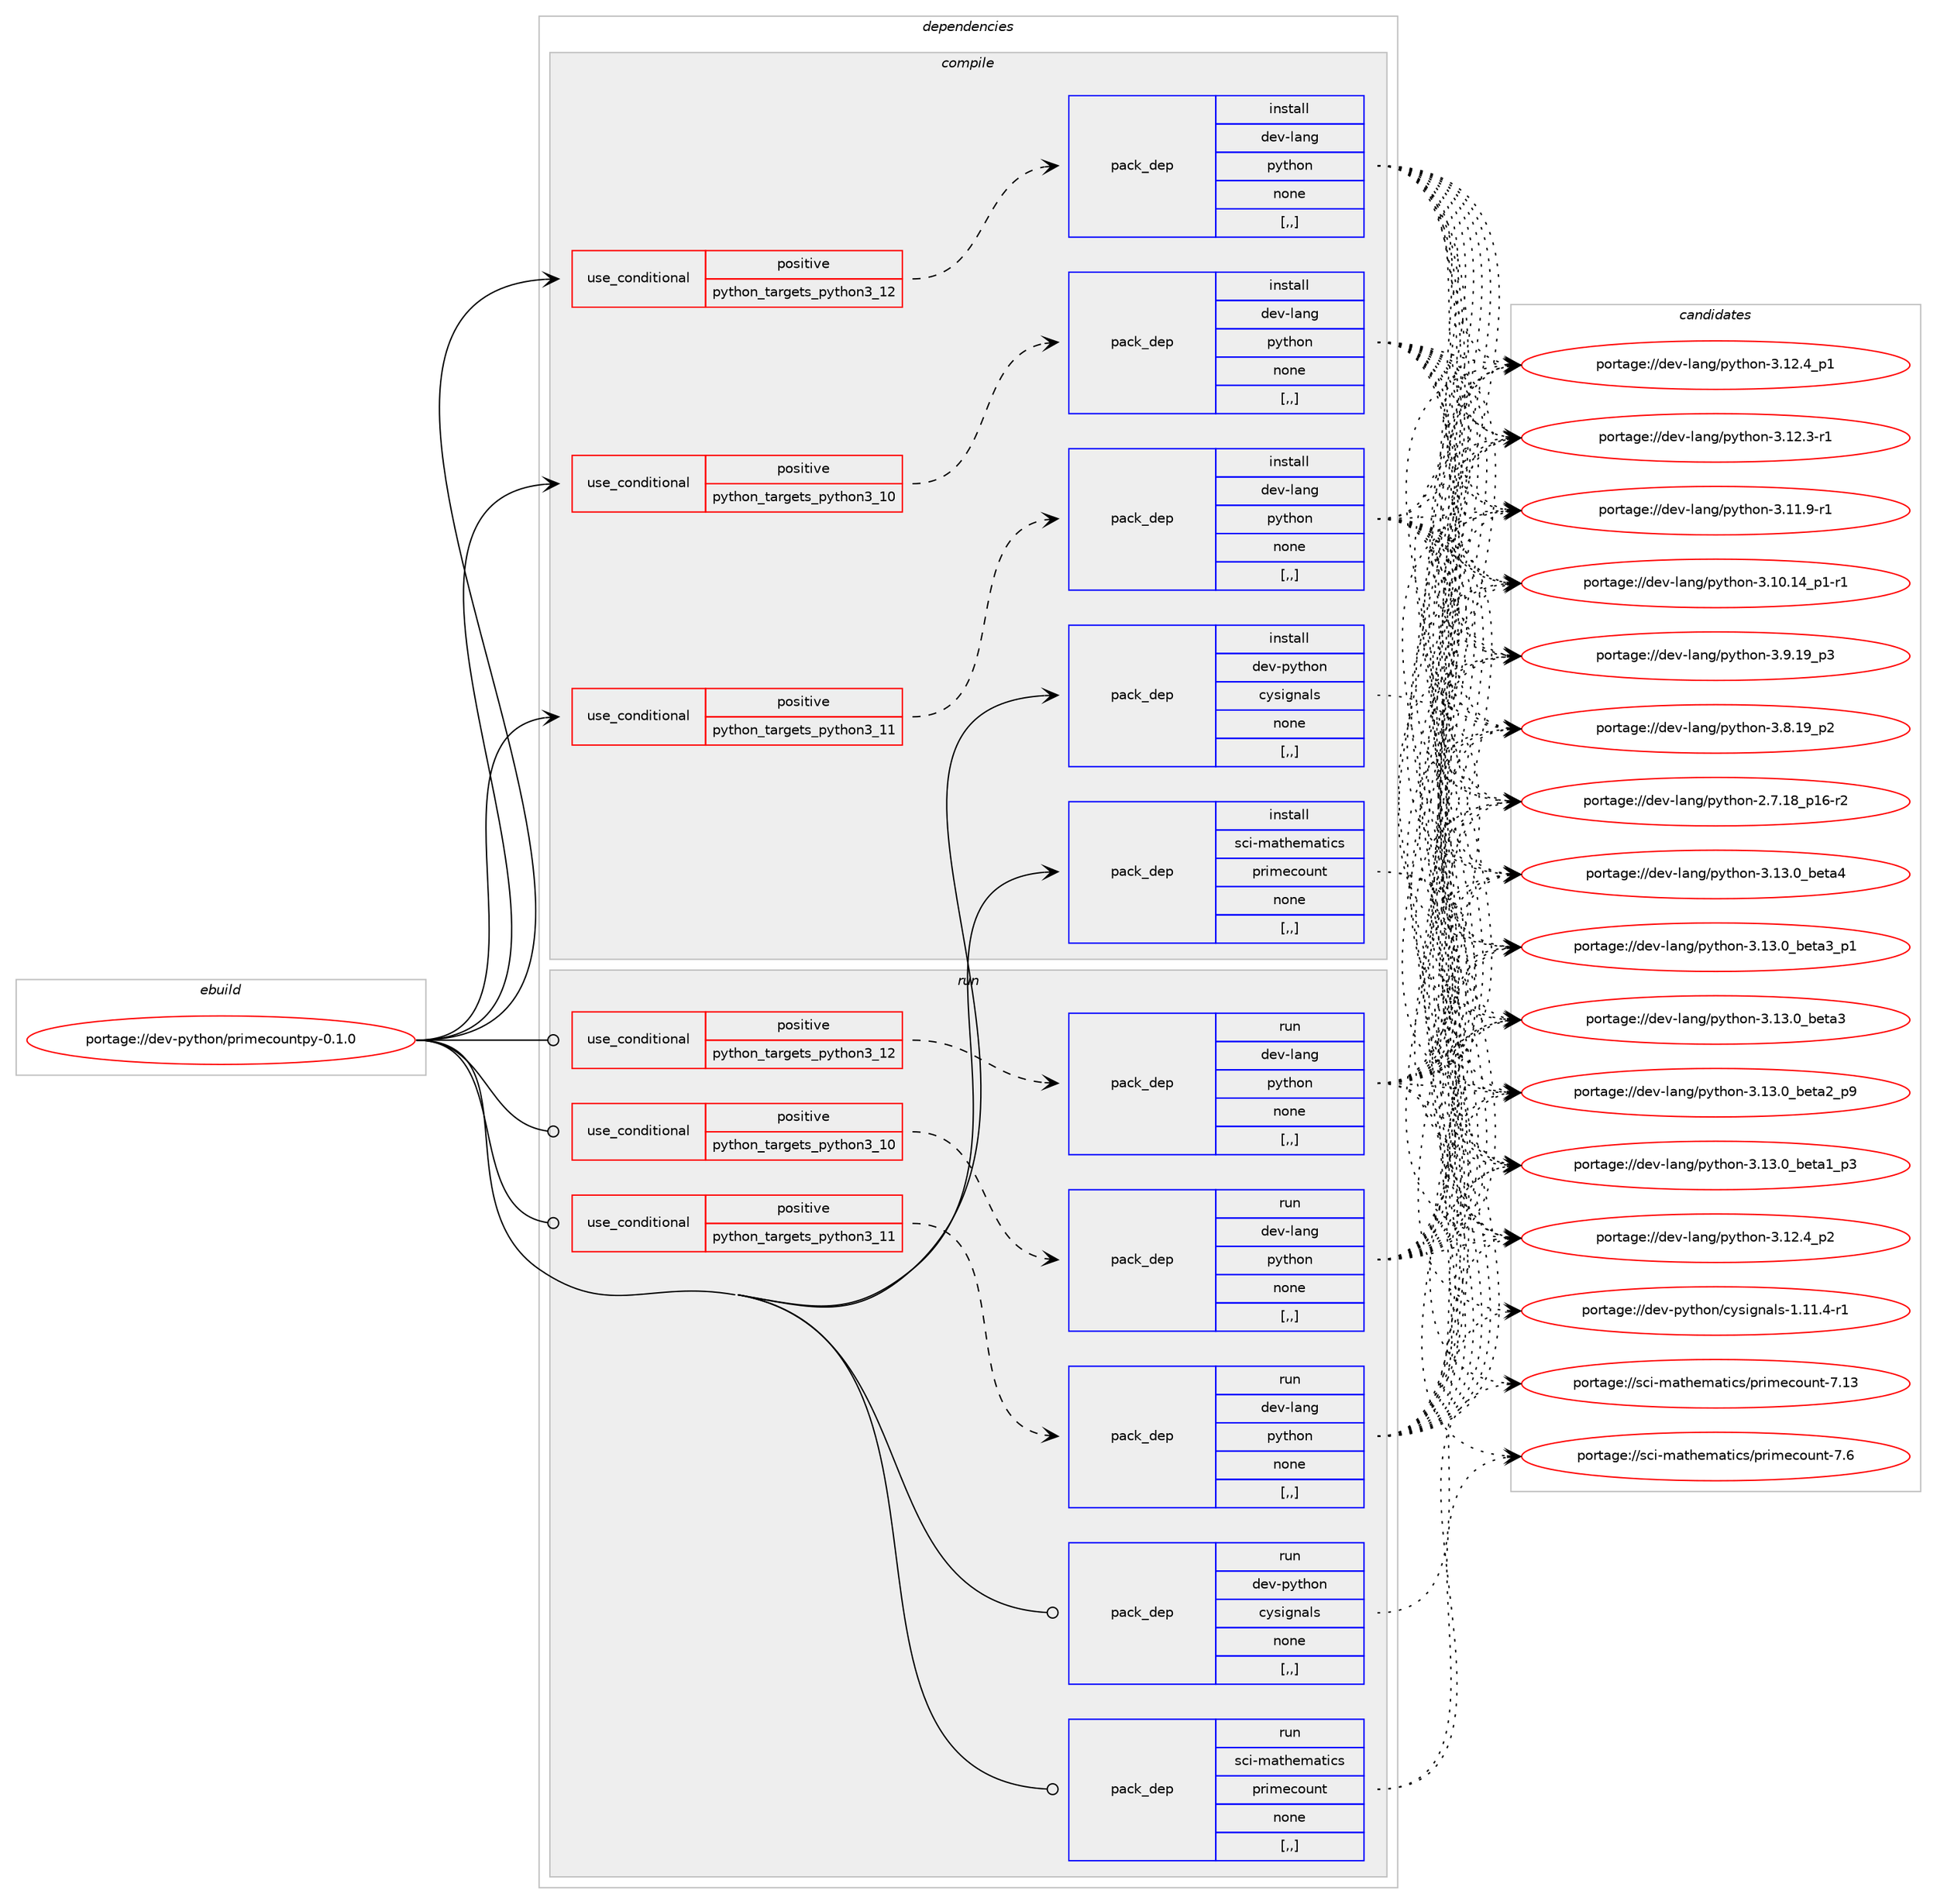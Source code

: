 digraph prolog {

# *************
# Graph options
# *************

newrank=true;
concentrate=true;
compound=true;
graph [rankdir=LR,fontname=Helvetica,fontsize=10,ranksep=1.5];#, ranksep=2.5, nodesep=0.2];
edge  [arrowhead=vee];
node  [fontname=Helvetica,fontsize=10];

# **********
# The ebuild
# **********

subgraph cluster_leftcol {
color=gray;
label=<<i>ebuild</i>>;
id [label="portage://dev-python/primecountpy-0.1.0", color=red, width=4, href="../dev-python/primecountpy-0.1.0.svg"];
}

# ****************
# The dependencies
# ****************

subgraph cluster_midcol {
color=gray;
label=<<i>dependencies</i>>;
subgraph cluster_compile {
fillcolor="#eeeeee";
style=filled;
label=<<i>compile</i>>;
subgraph cond36332 {
dependency155349 [label=<<TABLE BORDER="0" CELLBORDER="1" CELLSPACING="0" CELLPADDING="4"><TR><TD ROWSPAN="3" CELLPADDING="10">use_conditional</TD></TR><TR><TD>positive</TD></TR><TR><TD>python_targets_python3_10</TD></TR></TABLE>>, shape=none, color=red];
subgraph pack117766 {
dependency155350 [label=<<TABLE BORDER="0" CELLBORDER="1" CELLSPACING="0" CELLPADDING="4" WIDTH="220"><TR><TD ROWSPAN="6" CELLPADDING="30">pack_dep</TD></TR><TR><TD WIDTH="110">install</TD></TR><TR><TD>dev-lang</TD></TR><TR><TD>python</TD></TR><TR><TD>none</TD></TR><TR><TD>[,,]</TD></TR></TABLE>>, shape=none, color=blue];
}
dependency155349:e -> dependency155350:w [weight=20,style="dashed",arrowhead="vee"];
}
id:e -> dependency155349:w [weight=20,style="solid",arrowhead="vee"];
subgraph cond36333 {
dependency155351 [label=<<TABLE BORDER="0" CELLBORDER="1" CELLSPACING="0" CELLPADDING="4"><TR><TD ROWSPAN="3" CELLPADDING="10">use_conditional</TD></TR><TR><TD>positive</TD></TR><TR><TD>python_targets_python3_11</TD></TR></TABLE>>, shape=none, color=red];
subgraph pack117767 {
dependency155352 [label=<<TABLE BORDER="0" CELLBORDER="1" CELLSPACING="0" CELLPADDING="4" WIDTH="220"><TR><TD ROWSPAN="6" CELLPADDING="30">pack_dep</TD></TR><TR><TD WIDTH="110">install</TD></TR><TR><TD>dev-lang</TD></TR><TR><TD>python</TD></TR><TR><TD>none</TD></TR><TR><TD>[,,]</TD></TR></TABLE>>, shape=none, color=blue];
}
dependency155351:e -> dependency155352:w [weight=20,style="dashed",arrowhead="vee"];
}
id:e -> dependency155351:w [weight=20,style="solid",arrowhead="vee"];
subgraph cond36334 {
dependency155353 [label=<<TABLE BORDER="0" CELLBORDER="1" CELLSPACING="0" CELLPADDING="4"><TR><TD ROWSPAN="3" CELLPADDING="10">use_conditional</TD></TR><TR><TD>positive</TD></TR><TR><TD>python_targets_python3_12</TD></TR></TABLE>>, shape=none, color=red];
subgraph pack117768 {
dependency155354 [label=<<TABLE BORDER="0" CELLBORDER="1" CELLSPACING="0" CELLPADDING="4" WIDTH="220"><TR><TD ROWSPAN="6" CELLPADDING="30">pack_dep</TD></TR><TR><TD WIDTH="110">install</TD></TR><TR><TD>dev-lang</TD></TR><TR><TD>python</TD></TR><TR><TD>none</TD></TR><TR><TD>[,,]</TD></TR></TABLE>>, shape=none, color=blue];
}
dependency155353:e -> dependency155354:w [weight=20,style="dashed",arrowhead="vee"];
}
id:e -> dependency155353:w [weight=20,style="solid",arrowhead="vee"];
subgraph pack117769 {
dependency155355 [label=<<TABLE BORDER="0" CELLBORDER="1" CELLSPACING="0" CELLPADDING="4" WIDTH="220"><TR><TD ROWSPAN="6" CELLPADDING="30">pack_dep</TD></TR><TR><TD WIDTH="110">install</TD></TR><TR><TD>dev-python</TD></TR><TR><TD>cysignals</TD></TR><TR><TD>none</TD></TR><TR><TD>[,,]</TD></TR></TABLE>>, shape=none, color=blue];
}
id:e -> dependency155355:w [weight=20,style="solid",arrowhead="vee"];
subgraph pack117770 {
dependency155356 [label=<<TABLE BORDER="0" CELLBORDER="1" CELLSPACING="0" CELLPADDING="4" WIDTH="220"><TR><TD ROWSPAN="6" CELLPADDING="30">pack_dep</TD></TR><TR><TD WIDTH="110">install</TD></TR><TR><TD>sci-mathematics</TD></TR><TR><TD>primecount</TD></TR><TR><TD>none</TD></TR><TR><TD>[,,]</TD></TR></TABLE>>, shape=none, color=blue];
}
id:e -> dependency155356:w [weight=20,style="solid",arrowhead="vee"];
}
subgraph cluster_compileandrun {
fillcolor="#eeeeee";
style=filled;
label=<<i>compile and run</i>>;
}
subgraph cluster_run {
fillcolor="#eeeeee";
style=filled;
label=<<i>run</i>>;
subgraph cond36335 {
dependency155357 [label=<<TABLE BORDER="0" CELLBORDER="1" CELLSPACING="0" CELLPADDING="4"><TR><TD ROWSPAN="3" CELLPADDING="10">use_conditional</TD></TR><TR><TD>positive</TD></TR><TR><TD>python_targets_python3_10</TD></TR></TABLE>>, shape=none, color=red];
subgraph pack117771 {
dependency155358 [label=<<TABLE BORDER="0" CELLBORDER="1" CELLSPACING="0" CELLPADDING="4" WIDTH="220"><TR><TD ROWSPAN="6" CELLPADDING="30">pack_dep</TD></TR><TR><TD WIDTH="110">run</TD></TR><TR><TD>dev-lang</TD></TR><TR><TD>python</TD></TR><TR><TD>none</TD></TR><TR><TD>[,,]</TD></TR></TABLE>>, shape=none, color=blue];
}
dependency155357:e -> dependency155358:w [weight=20,style="dashed",arrowhead="vee"];
}
id:e -> dependency155357:w [weight=20,style="solid",arrowhead="odot"];
subgraph cond36336 {
dependency155359 [label=<<TABLE BORDER="0" CELLBORDER="1" CELLSPACING="0" CELLPADDING="4"><TR><TD ROWSPAN="3" CELLPADDING="10">use_conditional</TD></TR><TR><TD>positive</TD></TR><TR><TD>python_targets_python3_11</TD></TR></TABLE>>, shape=none, color=red];
subgraph pack117772 {
dependency155360 [label=<<TABLE BORDER="0" CELLBORDER="1" CELLSPACING="0" CELLPADDING="4" WIDTH="220"><TR><TD ROWSPAN="6" CELLPADDING="30">pack_dep</TD></TR><TR><TD WIDTH="110">run</TD></TR><TR><TD>dev-lang</TD></TR><TR><TD>python</TD></TR><TR><TD>none</TD></TR><TR><TD>[,,]</TD></TR></TABLE>>, shape=none, color=blue];
}
dependency155359:e -> dependency155360:w [weight=20,style="dashed",arrowhead="vee"];
}
id:e -> dependency155359:w [weight=20,style="solid",arrowhead="odot"];
subgraph cond36337 {
dependency155361 [label=<<TABLE BORDER="0" CELLBORDER="1" CELLSPACING="0" CELLPADDING="4"><TR><TD ROWSPAN="3" CELLPADDING="10">use_conditional</TD></TR><TR><TD>positive</TD></TR><TR><TD>python_targets_python3_12</TD></TR></TABLE>>, shape=none, color=red];
subgraph pack117773 {
dependency155362 [label=<<TABLE BORDER="0" CELLBORDER="1" CELLSPACING="0" CELLPADDING="4" WIDTH="220"><TR><TD ROWSPAN="6" CELLPADDING="30">pack_dep</TD></TR><TR><TD WIDTH="110">run</TD></TR><TR><TD>dev-lang</TD></TR><TR><TD>python</TD></TR><TR><TD>none</TD></TR><TR><TD>[,,]</TD></TR></TABLE>>, shape=none, color=blue];
}
dependency155361:e -> dependency155362:w [weight=20,style="dashed",arrowhead="vee"];
}
id:e -> dependency155361:w [weight=20,style="solid",arrowhead="odot"];
subgraph pack117774 {
dependency155363 [label=<<TABLE BORDER="0" CELLBORDER="1" CELLSPACING="0" CELLPADDING="4" WIDTH="220"><TR><TD ROWSPAN="6" CELLPADDING="30">pack_dep</TD></TR><TR><TD WIDTH="110">run</TD></TR><TR><TD>dev-python</TD></TR><TR><TD>cysignals</TD></TR><TR><TD>none</TD></TR><TR><TD>[,,]</TD></TR></TABLE>>, shape=none, color=blue];
}
id:e -> dependency155363:w [weight=20,style="solid",arrowhead="odot"];
subgraph pack117775 {
dependency155364 [label=<<TABLE BORDER="0" CELLBORDER="1" CELLSPACING="0" CELLPADDING="4" WIDTH="220"><TR><TD ROWSPAN="6" CELLPADDING="30">pack_dep</TD></TR><TR><TD WIDTH="110">run</TD></TR><TR><TD>sci-mathematics</TD></TR><TR><TD>primecount</TD></TR><TR><TD>none</TD></TR><TR><TD>[,,]</TD></TR></TABLE>>, shape=none, color=blue];
}
id:e -> dependency155364:w [weight=20,style="solid",arrowhead="odot"];
}
}

# **************
# The candidates
# **************

subgraph cluster_choices {
rank=same;
color=gray;
label=<<i>candidates</i>>;

subgraph choice117766 {
color=black;
nodesep=1;
choice1001011184510897110103471121211161041111104551464951464895981011169752 [label="portage://dev-lang/python-3.13.0_beta4", color=red, width=4,href="../dev-lang/python-3.13.0_beta4.svg"];
choice10010111845108971101034711212111610411111045514649514648959810111697519511249 [label="portage://dev-lang/python-3.13.0_beta3_p1", color=red, width=4,href="../dev-lang/python-3.13.0_beta3_p1.svg"];
choice1001011184510897110103471121211161041111104551464951464895981011169751 [label="portage://dev-lang/python-3.13.0_beta3", color=red, width=4,href="../dev-lang/python-3.13.0_beta3.svg"];
choice10010111845108971101034711212111610411111045514649514648959810111697509511257 [label="portage://dev-lang/python-3.13.0_beta2_p9", color=red, width=4,href="../dev-lang/python-3.13.0_beta2_p9.svg"];
choice10010111845108971101034711212111610411111045514649514648959810111697499511251 [label="portage://dev-lang/python-3.13.0_beta1_p3", color=red, width=4,href="../dev-lang/python-3.13.0_beta1_p3.svg"];
choice100101118451089711010347112121116104111110455146495046529511250 [label="portage://dev-lang/python-3.12.4_p2", color=red, width=4,href="../dev-lang/python-3.12.4_p2.svg"];
choice100101118451089711010347112121116104111110455146495046529511249 [label="portage://dev-lang/python-3.12.4_p1", color=red, width=4,href="../dev-lang/python-3.12.4_p1.svg"];
choice100101118451089711010347112121116104111110455146495046514511449 [label="portage://dev-lang/python-3.12.3-r1", color=red, width=4,href="../dev-lang/python-3.12.3-r1.svg"];
choice100101118451089711010347112121116104111110455146494946574511449 [label="portage://dev-lang/python-3.11.9-r1", color=red, width=4,href="../dev-lang/python-3.11.9-r1.svg"];
choice100101118451089711010347112121116104111110455146494846495295112494511449 [label="portage://dev-lang/python-3.10.14_p1-r1", color=red, width=4,href="../dev-lang/python-3.10.14_p1-r1.svg"];
choice100101118451089711010347112121116104111110455146574649579511251 [label="portage://dev-lang/python-3.9.19_p3", color=red, width=4,href="../dev-lang/python-3.9.19_p3.svg"];
choice100101118451089711010347112121116104111110455146564649579511250 [label="portage://dev-lang/python-3.8.19_p2", color=red, width=4,href="../dev-lang/python-3.8.19_p2.svg"];
choice100101118451089711010347112121116104111110455046554649569511249544511450 [label="portage://dev-lang/python-2.7.18_p16-r2", color=red, width=4,href="../dev-lang/python-2.7.18_p16-r2.svg"];
dependency155350:e -> choice1001011184510897110103471121211161041111104551464951464895981011169752:w [style=dotted,weight="100"];
dependency155350:e -> choice10010111845108971101034711212111610411111045514649514648959810111697519511249:w [style=dotted,weight="100"];
dependency155350:e -> choice1001011184510897110103471121211161041111104551464951464895981011169751:w [style=dotted,weight="100"];
dependency155350:e -> choice10010111845108971101034711212111610411111045514649514648959810111697509511257:w [style=dotted,weight="100"];
dependency155350:e -> choice10010111845108971101034711212111610411111045514649514648959810111697499511251:w [style=dotted,weight="100"];
dependency155350:e -> choice100101118451089711010347112121116104111110455146495046529511250:w [style=dotted,weight="100"];
dependency155350:e -> choice100101118451089711010347112121116104111110455146495046529511249:w [style=dotted,weight="100"];
dependency155350:e -> choice100101118451089711010347112121116104111110455146495046514511449:w [style=dotted,weight="100"];
dependency155350:e -> choice100101118451089711010347112121116104111110455146494946574511449:w [style=dotted,weight="100"];
dependency155350:e -> choice100101118451089711010347112121116104111110455146494846495295112494511449:w [style=dotted,weight="100"];
dependency155350:e -> choice100101118451089711010347112121116104111110455146574649579511251:w [style=dotted,weight="100"];
dependency155350:e -> choice100101118451089711010347112121116104111110455146564649579511250:w [style=dotted,weight="100"];
dependency155350:e -> choice100101118451089711010347112121116104111110455046554649569511249544511450:w [style=dotted,weight="100"];
}
subgraph choice117767 {
color=black;
nodesep=1;
choice1001011184510897110103471121211161041111104551464951464895981011169752 [label="portage://dev-lang/python-3.13.0_beta4", color=red, width=4,href="../dev-lang/python-3.13.0_beta4.svg"];
choice10010111845108971101034711212111610411111045514649514648959810111697519511249 [label="portage://dev-lang/python-3.13.0_beta3_p1", color=red, width=4,href="../dev-lang/python-3.13.0_beta3_p1.svg"];
choice1001011184510897110103471121211161041111104551464951464895981011169751 [label="portage://dev-lang/python-3.13.0_beta3", color=red, width=4,href="../dev-lang/python-3.13.0_beta3.svg"];
choice10010111845108971101034711212111610411111045514649514648959810111697509511257 [label="portage://dev-lang/python-3.13.0_beta2_p9", color=red, width=4,href="../dev-lang/python-3.13.0_beta2_p9.svg"];
choice10010111845108971101034711212111610411111045514649514648959810111697499511251 [label="portage://dev-lang/python-3.13.0_beta1_p3", color=red, width=4,href="../dev-lang/python-3.13.0_beta1_p3.svg"];
choice100101118451089711010347112121116104111110455146495046529511250 [label="portage://dev-lang/python-3.12.4_p2", color=red, width=4,href="../dev-lang/python-3.12.4_p2.svg"];
choice100101118451089711010347112121116104111110455146495046529511249 [label="portage://dev-lang/python-3.12.4_p1", color=red, width=4,href="../dev-lang/python-3.12.4_p1.svg"];
choice100101118451089711010347112121116104111110455146495046514511449 [label="portage://dev-lang/python-3.12.3-r1", color=red, width=4,href="../dev-lang/python-3.12.3-r1.svg"];
choice100101118451089711010347112121116104111110455146494946574511449 [label="portage://dev-lang/python-3.11.9-r1", color=red, width=4,href="../dev-lang/python-3.11.9-r1.svg"];
choice100101118451089711010347112121116104111110455146494846495295112494511449 [label="portage://dev-lang/python-3.10.14_p1-r1", color=red, width=4,href="../dev-lang/python-3.10.14_p1-r1.svg"];
choice100101118451089711010347112121116104111110455146574649579511251 [label="portage://dev-lang/python-3.9.19_p3", color=red, width=4,href="../dev-lang/python-3.9.19_p3.svg"];
choice100101118451089711010347112121116104111110455146564649579511250 [label="portage://dev-lang/python-3.8.19_p2", color=red, width=4,href="../dev-lang/python-3.8.19_p2.svg"];
choice100101118451089711010347112121116104111110455046554649569511249544511450 [label="portage://dev-lang/python-2.7.18_p16-r2", color=red, width=4,href="../dev-lang/python-2.7.18_p16-r2.svg"];
dependency155352:e -> choice1001011184510897110103471121211161041111104551464951464895981011169752:w [style=dotted,weight="100"];
dependency155352:e -> choice10010111845108971101034711212111610411111045514649514648959810111697519511249:w [style=dotted,weight="100"];
dependency155352:e -> choice1001011184510897110103471121211161041111104551464951464895981011169751:w [style=dotted,weight="100"];
dependency155352:e -> choice10010111845108971101034711212111610411111045514649514648959810111697509511257:w [style=dotted,weight="100"];
dependency155352:e -> choice10010111845108971101034711212111610411111045514649514648959810111697499511251:w [style=dotted,weight="100"];
dependency155352:e -> choice100101118451089711010347112121116104111110455146495046529511250:w [style=dotted,weight="100"];
dependency155352:e -> choice100101118451089711010347112121116104111110455146495046529511249:w [style=dotted,weight="100"];
dependency155352:e -> choice100101118451089711010347112121116104111110455146495046514511449:w [style=dotted,weight="100"];
dependency155352:e -> choice100101118451089711010347112121116104111110455146494946574511449:w [style=dotted,weight="100"];
dependency155352:e -> choice100101118451089711010347112121116104111110455146494846495295112494511449:w [style=dotted,weight="100"];
dependency155352:e -> choice100101118451089711010347112121116104111110455146574649579511251:w [style=dotted,weight="100"];
dependency155352:e -> choice100101118451089711010347112121116104111110455146564649579511250:w [style=dotted,weight="100"];
dependency155352:e -> choice100101118451089711010347112121116104111110455046554649569511249544511450:w [style=dotted,weight="100"];
}
subgraph choice117768 {
color=black;
nodesep=1;
choice1001011184510897110103471121211161041111104551464951464895981011169752 [label="portage://dev-lang/python-3.13.0_beta4", color=red, width=4,href="../dev-lang/python-3.13.0_beta4.svg"];
choice10010111845108971101034711212111610411111045514649514648959810111697519511249 [label="portage://dev-lang/python-3.13.0_beta3_p1", color=red, width=4,href="../dev-lang/python-3.13.0_beta3_p1.svg"];
choice1001011184510897110103471121211161041111104551464951464895981011169751 [label="portage://dev-lang/python-3.13.0_beta3", color=red, width=4,href="../dev-lang/python-3.13.0_beta3.svg"];
choice10010111845108971101034711212111610411111045514649514648959810111697509511257 [label="portage://dev-lang/python-3.13.0_beta2_p9", color=red, width=4,href="../dev-lang/python-3.13.0_beta2_p9.svg"];
choice10010111845108971101034711212111610411111045514649514648959810111697499511251 [label="portage://dev-lang/python-3.13.0_beta1_p3", color=red, width=4,href="../dev-lang/python-3.13.0_beta1_p3.svg"];
choice100101118451089711010347112121116104111110455146495046529511250 [label="portage://dev-lang/python-3.12.4_p2", color=red, width=4,href="../dev-lang/python-3.12.4_p2.svg"];
choice100101118451089711010347112121116104111110455146495046529511249 [label="portage://dev-lang/python-3.12.4_p1", color=red, width=4,href="../dev-lang/python-3.12.4_p1.svg"];
choice100101118451089711010347112121116104111110455146495046514511449 [label="portage://dev-lang/python-3.12.3-r1", color=red, width=4,href="../dev-lang/python-3.12.3-r1.svg"];
choice100101118451089711010347112121116104111110455146494946574511449 [label="portage://dev-lang/python-3.11.9-r1", color=red, width=4,href="../dev-lang/python-3.11.9-r1.svg"];
choice100101118451089711010347112121116104111110455146494846495295112494511449 [label="portage://dev-lang/python-3.10.14_p1-r1", color=red, width=4,href="../dev-lang/python-3.10.14_p1-r1.svg"];
choice100101118451089711010347112121116104111110455146574649579511251 [label="portage://dev-lang/python-3.9.19_p3", color=red, width=4,href="../dev-lang/python-3.9.19_p3.svg"];
choice100101118451089711010347112121116104111110455146564649579511250 [label="portage://dev-lang/python-3.8.19_p2", color=red, width=4,href="../dev-lang/python-3.8.19_p2.svg"];
choice100101118451089711010347112121116104111110455046554649569511249544511450 [label="portage://dev-lang/python-2.7.18_p16-r2", color=red, width=4,href="../dev-lang/python-2.7.18_p16-r2.svg"];
dependency155354:e -> choice1001011184510897110103471121211161041111104551464951464895981011169752:w [style=dotted,weight="100"];
dependency155354:e -> choice10010111845108971101034711212111610411111045514649514648959810111697519511249:w [style=dotted,weight="100"];
dependency155354:e -> choice1001011184510897110103471121211161041111104551464951464895981011169751:w [style=dotted,weight="100"];
dependency155354:e -> choice10010111845108971101034711212111610411111045514649514648959810111697509511257:w [style=dotted,weight="100"];
dependency155354:e -> choice10010111845108971101034711212111610411111045514649514648959810111697499511251:w [style=dotted,weight="100"];
dependency155354:e -> choice100101118451089711010347112121116104111110455146495046529511250:w [style=dotted,weight="100"];
dependency155354:e -> choice100101118451089711010347112121116104111110455146495046529511249:w [style=dotted,weight="100"];
dependency155354:e -> choice100101118451089711010347112121116104111110455146495046514511449:w [style=dotted,weight="100"];
dependency155354:e -> choice100101118451089711010347112121116104111110455146494946574511449:w [style=dotted,weight="100"];
dependency155354:e -> choice100101118451089711010347112121116104111110455146494846495295112494511449:w [style=dotted,weight="100"];
dependency155354:e -> choice100101118451089711010347112121116104111110455146574649579511251:w [style=dotted,weight="100"];
dependency155354:e -> choice100101118451089711010347112121116104111110455146564649579511250:w [style=dotted,weight="100"];
dependency155354:e -> choice100101118451089711010347112121116104111110455046554649569511249544511450:w [style=dotted,weight="100"];
}
subgraph choice117769 {
color=black;
nodesep=1;
choice10010111845112121116104111110479912111510510311097108115454946494946524511449 [label="portage://dev-python/cysignals-1.11.4-r1", color=red, width=4,href="../dev-python/cysignals-1.11.4-r1.svg"];
dependency155355:e -> choice10010111845112121116104111110479912111510510311097108115454946494946524511449:w [style=dotted,weight="100"];
}
subgraph choice117770 {
color=black;
nodesep=1;
choice115991054510997116104101109971161059911547112114105109101991111171101164555464951 [label="portage://sci-mathematics/primecount-7.13", color=red, width=4,href="../sci-mathematics/primecount-7.13.svg"];
choice1159910545109971161041011099711610599115471121141051091019911111711011645554654 [label="portage://sci-mathematics/primecount-7.6", color=red, width=4,href="../sci-mathematics/primecount-7.6.svg"];
dependency155356:e -> choice115991054510997116104101109971161059911547112114105109101991111171101164555464951:w [style=dotted,weight="100"];
dependency155356:e -> choice1159910545109971161041011099711610599115471121141051091019911111711011645554654:w [style=dotted,weight="100"];
}
subgraph choice117771 {
color=black;
nodesep=1;
choice1001011184510897110103471121211161041111104551464951464895981011169752 [label="portage://dev-lang/python-3.13.0_beta4", color=red, width=4,href="../dev-lang/python-3.13.0_beta4.svg"];
choice10010111845108971101034711212111610411111045514649514648959810111697519511249 [label="portage://dev-lang/python-3.13.0_beta3_p1", color=red, width=4,href="../dev-lang/python-3.13.0_beta3_p1.svg"];
choice1001011184510897110103471121211161041111104551464951464895981011169751 [label="portage://dev-lang/python-3.13.0_beta3", color=red, width=4,href="../dev-lang/python-3.13.0_beta3.svg"];
choice10010111845108971101034711212111610411111045514649514648959810111697509511257 [label="portage://dev-lang/python-3.13.0_beta2_p9", color=red, width=4,href="../dev-lang/python-3.13.0_beta2_p9.svg"];
choice10010111845108971101034711212111610411111045514649514648959810111697499511251 [label="portage://dev-lang/python-3.13.0_beta1_p3", color=red, width=4,href="../dev-lang/python-3.13.0_beta1_p3.svg"];
choice100101118451089711010347112121116104111110455146495046529511250 [label="portage://dev-lang/python-3.12.4_p2", color=red, width=4,href="../dev-lang/python-3.12.4_p2.svg"];
choice100101118451089711010347112121116104111110455146495046529511249 [label="portage://dev-lang/python-3.12.4_p1", color=red, width=4,href="../dev-lang/python-3.12.4_p1.svg"];
choice100101118451089711010347112121116104111110455146495046514511449 [label="portage://dev-lang/python-3.12.3-r1", color=red, width=4,href="../dev-lang/python-3.12.3-r1.svg"];
choice100101118451089711010347112121116104111110455146494946574511449 [label="portage://dev-lang/python-3.11.9-r1", color=red, width=4,href="../dev-lang/python-3.11.9-r1.svg"];
choice100101118451089711010347112121116104111110455146494846495295112494511449 [label="portage://dev-lang/python-3.10.14_p1-r1", color=red, width=4,href="../dev-lang/python-3.10.14_p1-r1.svg"];
choice100101118451089711010347112121116104111110455146574649579511251 [label="portage://dev-lang/python-3.9.19_p3", color=red, width=4,href="../dev-lang/python-3.9.19_p3.svg"];
choice100101118451089711010347112121116104111110455146564649579511250 [label="portage://dev-lang/python-3.8.19_p2", color=red, width=4,href="../dev-lang/python-3.8.19_p2.svg"];
choice100101118451089711010347112121116104111110455046554649569511249544511450 [label="portage://dev-lang/python-2.7.18_p16-r2", color=red, width=4,href="../dev-lang/python-2.7.18_p16-r2.svg"];
dependency155358:e -> choice1001011184510897110103471121211161041111104551464951464895981011169752:w [style=dotted,weight="100"];
dependency155358:e -> choice10010111845108971101034711212111610411111045514649514648959810111697519511249:w [style=dotted,weight="100"];
dependency155358:e -> choice1001011184510897110103471121211161041111104551464951464895981011169751:w [style=dotted,weight="100"];
dependency155358:e -> choice10010111845108971101034711212111610411111045514649514648959810111697509511257:w [style=dotted,weight="100"];
dependency155358:e -> choice10010111845108971101034711212111610411111045514649514648959810111697499511251:w [style=dotted,weight="100"];
dependency155358:e -> choice100101118451089711010347112121116104111110455146495046529511250:w [style=dotted,weight="100"];
dependency155358:e -> choice100101118451089711010347112121116104111110455146495046529511249:w [style=dotted,weight="100"];
dependency155358:e -> choice100101118451089711010347112121116104111110455146495046514511449:w [style=dotted,weight="100"];
dependency155358:e -> choice100101118451089711010347112121116104111110455146494946574511449:w [style=dotted,weight="100"];
dependency155358:e -> choice100101118451089711010347112121116104111110455146494846495295112494511449:w [style=dotted,weight="100"];
dependency155358:e -> choice100101118451089711010347112121116104111110455146574649579511251:w [style=dotted,weight="100"];
dependency155358:e -> choice100101118451089711010347112121116104111110455146564649579511250:w [style=dotted,weight="100"];
dependency155358:e -> choice100101118451089711010347112121116104111110455046554649569511249544511450:w [style=dotted,weight="100"];
}
subgraph choice117772 {
color=black;
nodesep=1;
choice1001011184510897110103471121211161041111104551464951464895981011169752 [label="portage://dev-lang/python-3.13.0_beta4", color=red, width=4,href="../dev-lang/python-3.13.0_beta4.svg"];
choice10010111845108971101034711212111610411111045514649514648959810111697519511249 [label="portage://dev-lang/python-3.13.0_beta3_p1", color=red, width=4,href="../dev-lang/python-3.13.0_beta3_p1.svg"];
choice1001011184510897110103471121211161041111104551464951464895981011169751 [label="portage://dev-lang/python-3.13.0_beta3", color=red, width=4,href="../dev-lang/python-3.13.0_beta3.svg"];
choice10010111845108971101034711212111610411111045514649514648959810111697509511257 [label="portage://dev-lang/python-3.13.0_beta2_p9", color=red, width=4,href="../dev-lang/python-3.13.0_beta2_p9.svg"];
choice10010111845108971101034711212111610411111045514649514648959810111697499511251 [label="portage://dev-lang/python-3.13.0_beta1_p3", color=red, width=4,href="../dev-lang/python-3.13.0_beta1_p3.svg"];
choice100101118451089711010347112121116104111110455146495046529511250 [label="portage://dev-lang/python-3.12.4_p2", color=red, width=4,href="../dev-lang/python-3.12.4_p2.svg"];
choice100101118451089711010347112121116104111110455146495046529511249 [label="portage://dev-lang/python-3.12.4_p1", color=red, width=4,href="../dev-lang/python-3.12.4_p1.svg"];
choice100101118451089711010347112121116104111110455146495046514511449 [label="portage://dev-lang/python-3.12.3-r1", color=red, width=4,href="../dev-lang/python-3.12.3-r1.svg"];
choice100101118451089711010347112121116104111110455146494946574511449 [label="portage://dev-lang/python-3.11.9-r1", color=red, width=4,href="../dev-lang/python-3.11.9-r1.svg"];
choice100101118451089711010347112121116104111110455146494846495295112494511449 [label="portage://dev-lang/python-3.10.14_p1-r1", color=red, width=4,href="../dev-lang/python-3.10.14_p1-r1.svg"];
choice100101118451089711010347112121116104111110455146574649579511251 [label="portage://dev-lang/python-3.9.19_p3", color=red, width=4,href="../dev-lang/python-3.9.19_p3.svg"];
choice100101118451089711010347112121116104111110455146564649579511250 [label="portage://dev-lang/python-3.8.19_p2", color=red, width=4,href="../dev-lang/python-3.8.19_p2.svg"];
choice100101118451089711010347112121116104111110455046554649569511249544511450 [label="portage://dev-lang/python-2.7.18_p16-r2", color=red, width=4,href="../dev-lang/python-2.7.18_p16-r2.svg"];
dependency155360:e -> choice1001011184510897110103471121211161041111104551464951464895981011169752:w [style=dotted,weight="100"];
dependency155360:e -> choice10010111845108971101034711212111610411111045514649514648959810111697519511249:w [style=dotted,weight="100"];
dependency155360:e -> choice1001011184510897110103471121211161041111104551464951464895981011169751:w [style=dotted,weight="100"];
dependency155360:e -> choice10010111845108971101034711212111610411111045514649514648959810111697509511257:w [style=dotted,weight="100"];
dependency155360:e -> choice10010111845108971101034711212111610411111045514649514648959810111697499511251:w [style=dotted,weight="100"];
dependency155360:e -> choice100101118451089711010347112121116104111110455146495046529511250:w [style=dotted,weight="100"];
dependency155360:e -> choice100101118451089711010347112121116104111110455146495046529511249:w [style=dotted,weight="100"];
dependency155360:e -> choice100101118451089711010347112121116104111110455146495046514511449:w [style=dotted,weight="100"];
dependency155360:e -> choice100101118451089711010347112121116104111110455146494946574511449:w [style=dotted,weight="100"];
dependency155360:e -> choice100101118451089711010347112121116104111110455146494846495295112494511449:w [style=dotted,weight="100"];
dependency155360:e -> choice100101118451089711010347112121116104111110455146574649579511251:w [style=dotted,weight="100"];
dependency155360:e -> choice100101118451089711010347112121116104111110455146564649579511250:w [style=dotted,weight="100"];
dependency155360:e -> choice100101118451089711010347112121116104111110455046554649569511249544511450:w [style=dotted,weight="100"];
}
subgraph choice117773 {
color=black;
nodesep=1;
choice1001011184510897110103471121211161041111104551464951464895981011169752 [label="portage://dev-lang/python-3.13.0_beta4", color=red, width=4,href="../dev-lang/python-3.13.0_beta4.svg"];
choice10010111845108971101034711212111610411111045514649514648959810111697519511249 [label="portage://dev-lang/python-3.13.0_beta3_p1", color=red, width=4,href="../dev-lang/python-3.13.0_beta3_p1.svg"];
choice1001011184510897110103471121211161041111104551464951464895981011169751 [label="portage://dev-lang/python-3.13.0_beta3", color=red, width=4,href="../dev-lang/python-3.13.0_beta3.svg"];
choice10010111845108971101034711212111610411111045514649514648959810111697509511257 [label="portage://dev-lang/python-3.13.0_beta2_p9", color=red, width=4,href="../dev-lang/python-3.13.0_beta2_p9.svg"];
choice10010111845108971101034711212111610411111045514649514648959810111697499511251 [label="portage://dev-lang/python-3.13.0_beta1_p3", color=red, width=4,href="../dev-lang/python-3.13.0_beta1_p3.svg"];
choice100101118451089711010347112121116104111110455146495046529511250 [label="portage://dev-lang/python-3.12.4_p2", color=red, width=4,href="../dev-lang/python-3.12.4_p2.svg"];
choice100101118451089711010347112121116104111110455146495046529511249 [label="portage://dev-lang/python-3.12.4_p1", color=red, width=4,href="../dev-lang/python-3.12.4_p1.svg"];
choice100101118451089711010347112121116104111110455146495046514511449 [label="portage://dev-lang/python-3.12.3-r1", color=red, width=4,href="../dev-lang/python-3.12.3-r1.svg"];
choice100101118451089711010347112121116104111110455146494946574511449 [label="portage://dev-lang/python-3.11.9-r1", color=red, width=4,href="../dev-lang/python-3.11.9-r1.svg"];
choice100101118451089711010347112121116104111110455146494846495295112494511449 [label="portage://dev-lang/python-3.10.14_p1-r1", color=red, width=4,href="../dev-lang/python-3.10.14_p1-r1.svg"];
choice100101118451089711010347112121116104111110455146574649579511251 [label="portage://dev-lang/python-3.9.19_p3", color=red, width=4,href="../dev-lang/python-3.9.19_p3.svg"];
choice100101118451089711010347112121116104111110455146564649579511250 [label="portage://dev-lang/python-3.8.19_p2", color=red, width=4,href="../dev-lang/python-3.8.19_p2.svg"];
choice100101118451089711010347112121116104111110455046554649569511249544511450 [label="portage://dev-lang/python-2.7.18_p16-r2", color=red, width=4,href="../dev-lang/python-2.7.18_p16-r2.svg"];
dependency155362:e -> choice1001011184510897110103471121211161041111104551464951464895981011169752:w [style=dotted,weight="100"];
dependency155362:e -> choice10010111845108971101034711212111610411111045514649514648959810111697519511249:w [style=dotted,weight="100"];
dependency155362:e -> choice1001011184510897110103471121211161041111104551464951464895981011169751:w [style=dotted,weight="100"];
dependency155362:e -> choice10010111845108971101034711212111610411111045514649514648959810111697509511257:w [style=dotted,weight="100"];
dependency155362:e -> choice10010111845108971101034711212111610411111045514649514648959810111697499511251:w [style=dotted,weight="100"];
dependency155362:e -> choice100101118451089711010347112121116104111110455146495046529511250:w [style=dotted,weight="100"];
dependency155362:e -> choice100101118451089711010347112121116104111110455146495046529511249:w [style=dotted,weight="100"];
dependency155362:e -> choice100101118451089711010347112121116104111110455146495046514511449:w [style=dotted,weight="100"];
dependency155362:e -> choice100101118451089711010347112121116104111110455146494946574511449:w [style=dotted,weight="100"];
dependency155362:e -> choice100101118451089711010347112121116104111110455146494846495295112494511449:w [style=dotted,weight="100"];
dependency155362:e -> choice100101118451089711010347112121116104111110455146574649579511251:w [style=dotted,weight="100"];
dependency155362:e -> choice100101118451089711010347112121116104111110455146564649579511250:w [style=dotted,weight="100"];
dependency155362:e -> choice100101118451089711010347112121116104111110455046554649569511249544511450:w [style=dotted,weight="100"];
}
subgraph choice117774 {
color=black;
nodesep=1;
choice10010111845112121116104111110479912111510510311097108115454946494946524511449 [label="portage://dev-python/cysignals-1.11.4-r1", color=red, width=4,href="../dev-python/cysignals-1.11.4-r1.svg"];
dependency155363:e -> choice10010111845112121116104111110479912111510510311097108115454946494946524511449:w [style=dotted,weight="100"];
}
subgraph choice117775 {
color=black;
nodesep=1;
choice115991054510997116104101109971161059911547112114105109101991111171101164555464951 [label="portage://sci-mathematics/primecount-7.13", color=red, width=4,href="../sci-mathematics/primecount-7.13.svg"];
choice1159910545109971161041011099711610599115471121141051091019911111711011645554654 [label="portage://sci-mathematics/primecount-7.6", color=red, width=4,href="../sci-mathematics/primecount-7.6.svg"];
dependency155364:e -> choice115991054510997116104101109971161059911547112114105109101991111171101164555464951:w [style=dotted,weight="100"];
dependency155364:e -> choice1159910545109971161041011099711610599115471121141051091019911111711011645554654:w [style=dotted,weight="100"];
}
}

}
